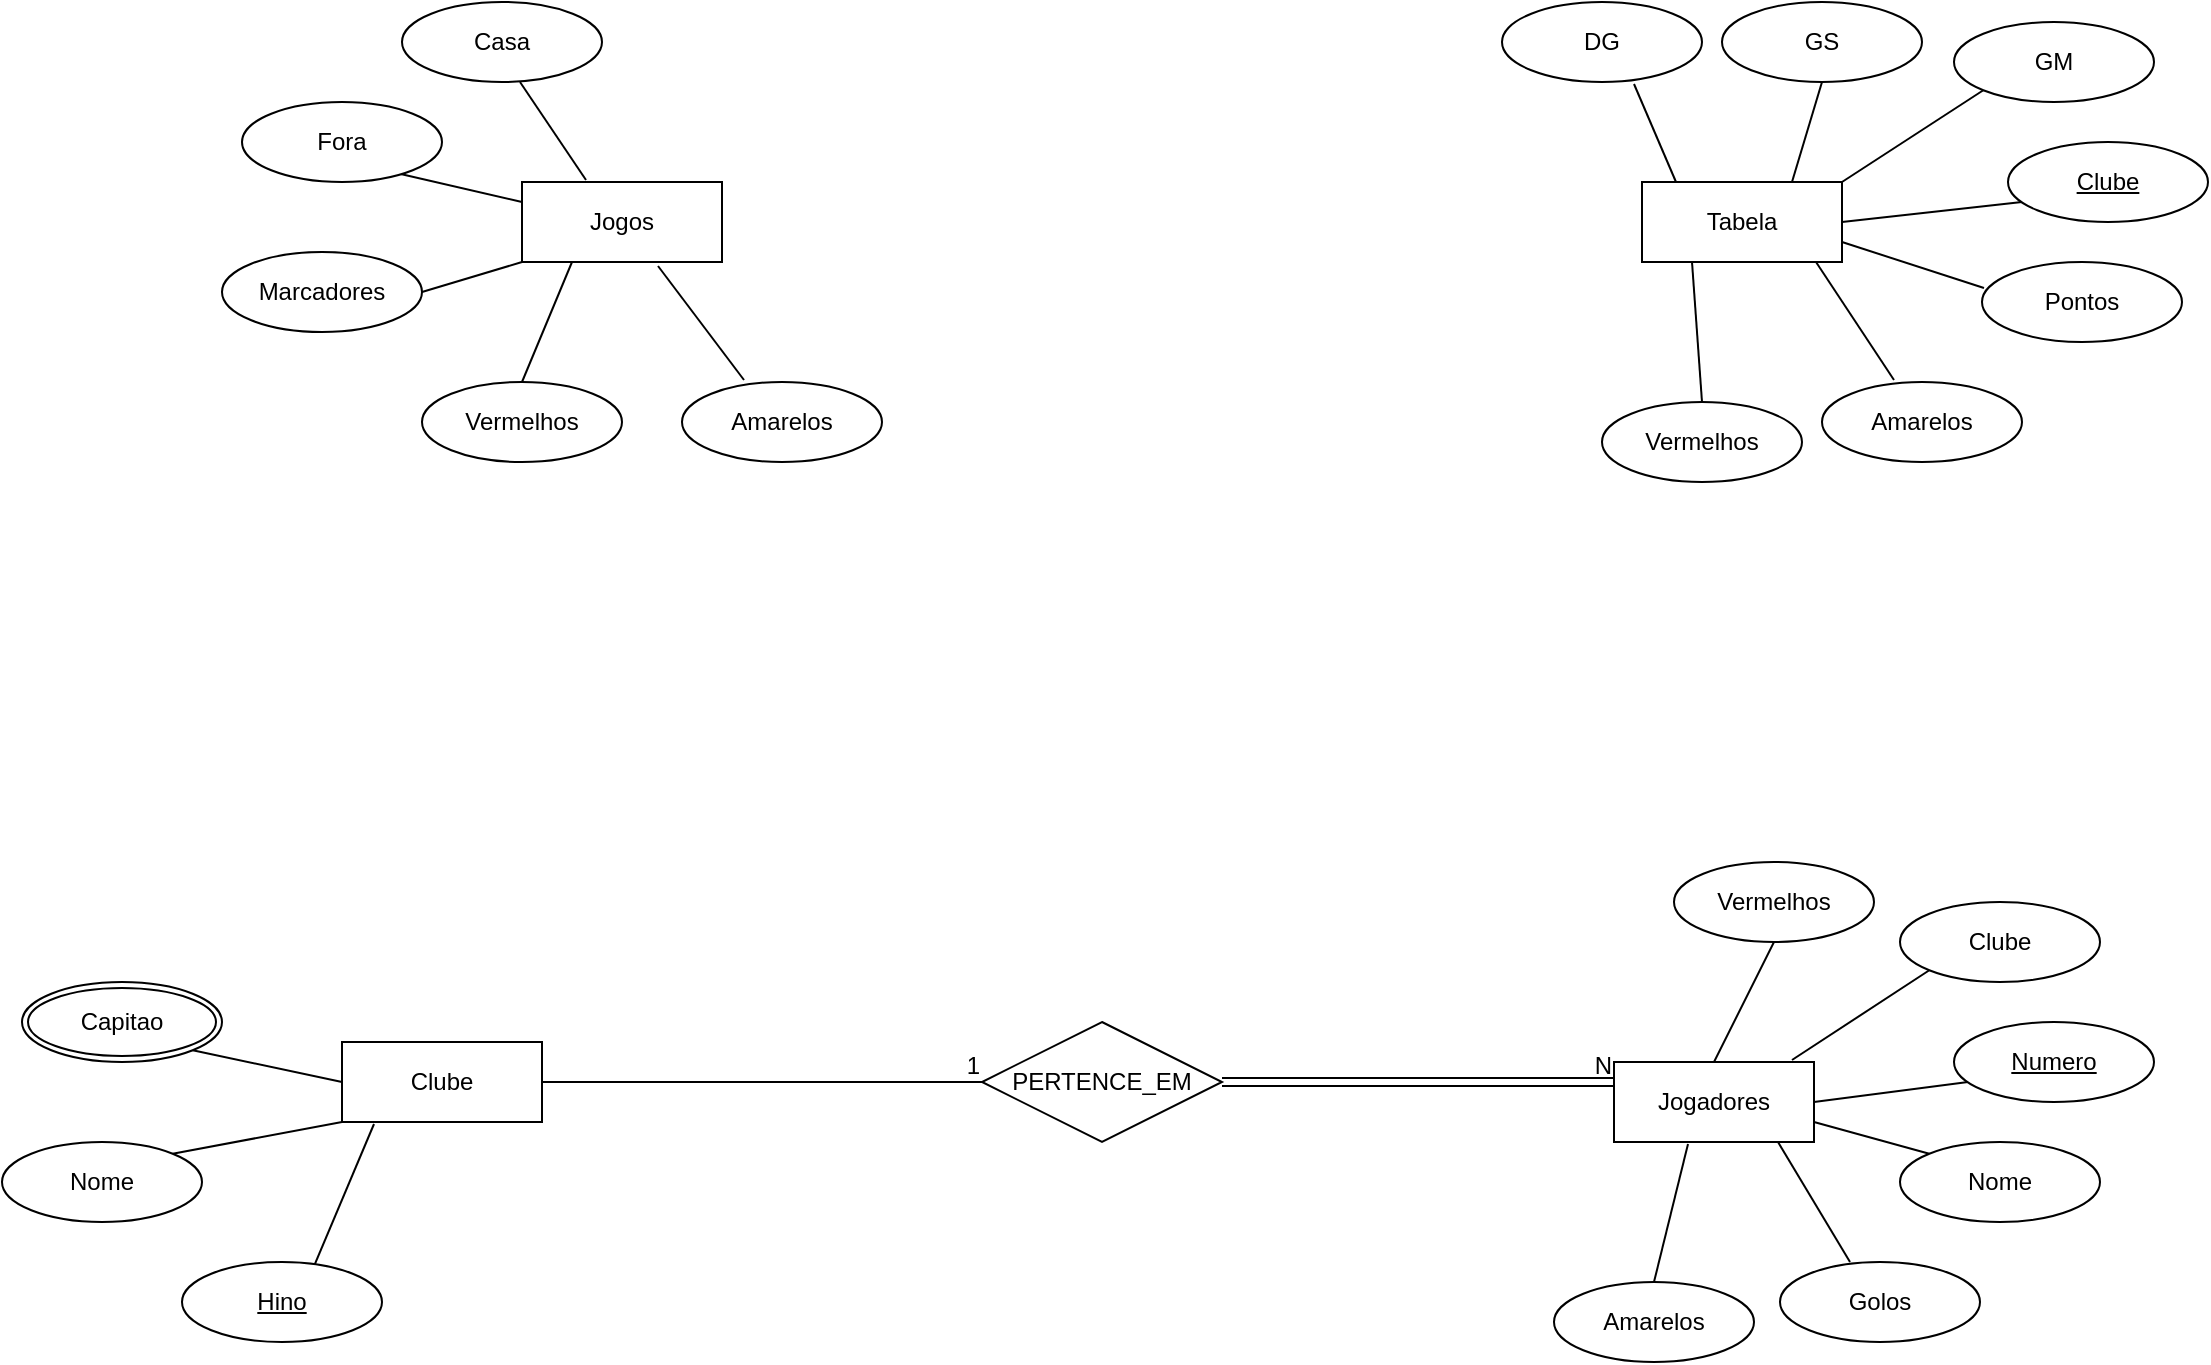 <mxfile version="28.2.5">
  <diagram name="Página-1" id="HU0MJcS1EnPS9WpYYE1q">
    <mxGraphModel dx="1427" dy="785" grid="1" gridSize="10" guides="1" tooltips="1" connect="1" arrows="1" fold="1" page="1" pageScale="1" pageWidth="1654" pageHeight="2336" math="0" shadow="0">
      <root>
        <mxCell id="0" />
        <mxCell id="1" parent="0" />
        <mxCell id="aM0b5eSv0ra9xE6SFTWJ-2" value="Clube" style="whiteSpace=wrap;html=1;align=center;" parent="1" vertex="1">
          <mxGeometry x="210" y="600" width="100" height="40" as="geometry" />
        </mxCell>
        <mxCell id="u71Uf3ofdc76bM-bpOq3-2" value="Jogos" style="whiteSpace=wrap;html=1;align=center;" vertex="1" parent="1">
          <mxGeometry x="300" y="170" width="100" height="40" as="geometry" />
        </mxCell>
        <mxCell id="u71Uf3ofdc76bM-bpOq3-3" value="Jogadores" style="whiteSpace=wrap;html=1;align=center;" vertex="1" parent="1">
          <mxGeometry x="846" y="610" width="100" height="40" as="geometry" />
        </mxCell>
        <mxCell id="u71Uf3ofdc76bM-bpOq3-4" value="Tabela" style="whiteSpace=wrap;html=1;align=center;" vertex="1" parent="1">
          <mxGeometry x="860" y="170" width="100" height="40" as="geometry" />
        </mxCell>
        <mxCell id="u71Uf3ofdc76bM-bpOq3-5" value="" style="endArrow=none;html=1;rounded=0;exitX=0.16;exitY=1.025;exitDx=0;exitDy=0;entryX=0.5;entryY=1;entryDx=0;entryDy=0;exitPerimeter=0;" edge="1" parent="1" source="aM0b5eSv0ra9xE6SFTWJ-2" target="u71Uf3ofdc76bM-bpOq3-7">
          <mxGeometry relative="1" as="geometry">
            <mxPoint x="250" y="600" as="sourcePoint" />
            <mxPoint x="200" y="540" as="targetPoint" />
          </mxGeometry>
        </mxCell>
        <mxCell id="u71Uf3ofdc76bM-bpOq3-7" value="Hino" style="ellipse;whiteSpace=wrap;html=1;align=center;fontStyle=4;" vertex="1" parent="1">
          <mxGeometry x="130" y="710" width="100" height="40" as="geometry" />
        </mxCell>
        <mxCell id="u71Uf3ofdc76bM-bpOq3-8" value="" style="endArrow=none;html=1;rounded=0;exitX=0;exitY=0.5;exitDx=0;exitDy=0;entryX=1;entryY=1;entryDx=0;entryDy=0;" edge="1" parent="1" source="aM0b5eSv0ra9xE6SFTWJ-2" target="u71Uf3ofdc76bM-bpOq3-57">
          <mxGeometry relative="1" as="geometry">
            <mxPoint x="270" y="600" as="sourcePoint" />
            <mxPoint x="125.355" y="594.142" as="targetPoint" />
          </mxGeometry>
        </mxCell>
        <mxCell id="u71Uf3ofdc76bM-bpOq3-10" value="" style="endArrow=none;html=1;rounded=0;exitX=0;exitY=1;exitDx=0;exitDy=0;entryX=1;entryY=0;entryDx=0;entryDy=0;" edge="1" parent="1" target="u71Uf3ofdc76bM-bpOq3-11" source="aM0b5eSv0ra9xE6SFTWJ-2">
          <mxGeometry relative="1" as="geometry">
            <mxPoint x="230" y="740" as="sourcePoint" />
            <mxPoint x="150" y="710" as="targetPoint" />
          </mxGeometry>
        </mxCell>
        <mxCell id="u71Uf3ofdc76bM-bpOq3-11" value="Nome" style="ellipse;whiteSpace=wrap;html=1;align=center;" vertex="1" parent="1">
          <mxGeometry x="40" y="650" width="100" height="40" as="geometry" />
        </mxCell>
        <mxCell id="u71Uf3ofdc76bM-bpOq3-12" value="" style="endArrow=none;html=1;rounded=0;entryX=0.89;entryY=-0.025;entryDx=0;entryDy=0;entryPerimeter=0;exitX=0;exitY=1;exitDx=0;exitDy=0;" edge="1" parent="1" source="u71Uf3ofdc76bM-bpOq3-19" target="u71Uf3ofdc76bM-bpOq3-3">
          <mxGeometry relative="1" as="geometry">
            <mxPoint x="989" y="550" as="sourcePoint" />
            <mxPoint x="949" y="630" as="targetPoint" />
          </mxGeometry>
        </mxCell>
        <mxCell id="u71Uf3ofdc76bM-bpOq3-14" value="" style="endArrow=none;html=1;rounded=0;entryX=0;entryY=0;entryDx=0;entryDy=0;exitX=1;exitY=0.75;exitDx=0;exitDy=0;" edge="1" parent="1" target="u71Uf3ofdc76bM-bpOq3-15" source="u71Uf3ofdc76bM-bpOq3-3">
          <mxGeometry relative="1" as="geometry">
            <mxPoint x="939" y="640" as="sourcePoint" />
            <mxPoint x="887" y="711" as="targetPoint" />
          </mxGeometry>
        </mxCell>
        <mxCell id="u71Uf3ofdc76bM-bpOq3-15" value="Nome" style="ellipse;whiteSpace=wrap;html=1;align=center;" vertex="1" parent="1">
          <mxGeometry x="989" y="650" width="100" height="40" as="geometry" />
        </mxCell>
        <mxCell id="u71Uf3ofdc76bM-bpOq3-16" value="" style="endArrow=none;html=1;rounded=0;exitX=1;exitY=0.5;exitDx=0;exitDy=0;entryX=0.07;entryY=0.75;entryDx=0;entryDy=0;entryPerimeter=0;" edge="1" parent="1" target="u71Uf3ofdc76bM-bpOq3-27" source="u71Uf3ofdc76bM-bpOq3-3">
          <mxGeometry relative="1" as="geometry">
            <mxPoint x="939" y="620" as="sourcePoint" />
            <mxPoint x="1026" y="621" as="targetPoint" />
          </mxGeometry>
        </mxCell>
        <mxCell id="u71Uf3ofdc76bM-bpOq3-19" value="Clube" style="ellipse;whiteSpace=wrap;html=1;align=center;" vertex="1" parent="1">
          <mxGeometry x="989" y="530" width="100" height="40" as="geometry" />
        </mxCell>
        <mxCell id="u71Uf3ofdc76bM-bpOq3-20" value="" style="endArrow=none;html=1;rounded=0;entryX=0.82;entryY=1;entryDx=0;entryDy=0;entryPerimeter=0;exitX=0.35;exitY=0;exitDx=0;exitDy=0;exitPerimeter=0;" edge="1" parent="1" source="u71Uf3ofdc76bM-bpOq3-22" target="u71Uf3ofdc76bM-bpOq3-3">
          <mxGeometry relative="1" as="geometry">
            <mxPoint x="979" y="730" as="sourcePoint" />
            <mxPoint x="919" y="650" as="targetPoint" />
          </mxGeometry>
        </mxCell>
        <mxCell id="u71Uf3ofdc76bM-bpOq3-22" value="Golos" style="ellipse;whiteSpace=wrap;html=1;align=center;" vertex="1" parent="1">
          <mxGeometry x="929" y="710" width="100" height="40" as="geometry" />
        </mxCell>
        <mxCell id="u71Uf3ofdc76bM-bpOq3-23" value="" style="endArrow=none;html=1;rounded=0;entryX=0.37;entryY=1.025;entryDx=0;entryDy=0;entryPerimeter=0;exitX=0.5;exitY=0;exitDx=0;exitDy=0;" edge="1" parent="1" source="u71Uf3ofdc76bM-bpOq3-24" target="u71Uf3ofdc76bM-bpOq3-3">
          <mxGeometry relative="1" as="geometry">
            <mxPoint x="857" y="730" as="sourcePoint" />
            <mxPoint x="806" y="650" as="targetPoint" />
            <Array as="points" />
          </mxGeometry>
        </mxCell>
        <mxCell id="u71Uf3ofdc76bM-bpOq3-24" value="Amarelos" style="ellipse;whiteSpace=wrap;html=1;align=center;" vertex="1" parent="1">
          <mxGeometry x="816" y="720" width="100" height="40" as="geometry" />
        </mxCell>
        <mxCell id="u71Uf3ofdc76bM-bpOq3-25" value="" style="endArrow=none;html=1;rounded=0;entryX=0.5;entryY=1;entryDx=0;entryDy=0;exitX=0.5;exitY=0;exitDx=0;exitDy=0;" edge="1" parent="1" source="u71Uf3ofdc76bM-bpOq3-3" target="u71Uf3ofdc76bM-bpOq3-26">
          <mxGeometry relative="1" as="geometry">
            <mxPoint x="887.5" y="610" as="sourcePoint" />
            <mxPoint x="904.5" y="541" as="targetPoint" />
            <Array as="points" />
          </mxGeometry>
        </mxCell>
        <mxCell id="u71Uf3ofdc76bM-bpOq3-26" value="Vermelhos" style="ellipse;whiteSpace=wrap;html=1;align=center;" vertex="1" parent="1">
          <mxGeometry x="876" y="510" width="100" height="40" as="geometry" />
        </mxCell>
        <mxCell id="u71Uf3ofdc76bM-bpOq3-27" value="Numero" style="ellipse;whiteSpace=wrap;html=1;align=center;fontStyle=4;" vertex="1" parent="1">
          <mxGeometry x="1016" y="590" width="100" height="40" as="geometry" />
        </mxCell>
        <mxCell id="u71Uf3ofdc76bM-bpOq3-29" value="" style="endArrow=none;html=1;rounded=0;entryX=1;entryY=0;entryDx=0;entryDy=0;exitX=0;exitY=1;exitDx=0;exitDy=0;" edge="1" parent="1" source="u71Uf3ofdc76bM-bpOq3-33" target="u71Uf3ofdc76bM-bpOq3-4">
          <mxGeometry relative="1" as="geometry">
            <mxPoint x="1016" y="110" as="sourcePoint" />
            <mxPoint x="962" y="169" as="targetPoint" />
          </mxGeometry>
        </mxCell>
        <mxCell id="u71Uf3ofdc76bM-bpOq3-30" value="" style="endArrow=none;html=1;rounded=0;entryX=0.01;entryY=0.325;entryDx=0;entryDy=0;exitX=1;exitY=0.75;exitDx=0;exitDy=0;entryPerimeter=0;" edge="1" parent="1" target="u71Uf3ofdc76bM-bpOq3-31" source="u71Uf3ofdc76bM-bpOq3-4">
          <mxGeometry relative="1" as="geometry">
            <mxPoint x="973" y="200" as="sourcePoint" />
            <mxPoint x="914" y="271" as="targetPoint" />
          </mxGeometry>
        </mxCell>
        <mxCell id="u71Uf3ofdc76bM-bpOq3-31" value="Pontos" style="ellipse;whiteSpace=wrap;html=1;align=center;" vertex="1" parent="1">
          <mxGeometry x="1030" y="210" width="100" height="40" as="geometry" />
        </mxCell>
        <mxCell id="u71Uf3ofdc76bM-bpOq3-32" value="" style="endArrow=none;html=1;rounded=0;exitX=1;exitY=0.5;exitDx=0;exitDy=0;entryX=0.07;entryY=0.75;entryDx=0;entryDy=0;entryPerimeter=0;" edge="1" parent="1" target="u71Uf3ofdc76bM-bpOq3-36" source="u71Uf3ofdc76bM-bpOq3-4">
          <mxGeometry relative="1" as="geometry">
            <mxPoint x="973" y="190" as="sourcePoint" />
            <mxPoint x="1053" y="181" as="targetPoint" />
          </mxGeometry>
        </mxCell>
        <mxCell id="u71Uf3ofdc76bM-bpOq3-33" value="GM" style="ellipse;whiteSpace=wrap;html=1;align=center;" vertex="1" parent="1">
          <mxGeometry x="1016" y="90" width="100" height="40" as="geometry" />
        </mxCell>
        <mxCell id="u71Uf3ofdc76bM-bpOq3-34" value="" style="endArrow=none;html=1;rounded=0;entryX=0.5;entryY=1;entryDx=0;entryDy=0;exitX=0.75;exitY=0;exitDx=0;exitDy=0;" edge="1" parent="1" target="u71Uf3ofdc76bM-bpOq3-35" source="u71Uf3ofdc76bM-bpOq3-4">
          <mxGeometry relative="1" as="geometry">
            <mxPoint x="923" y="170" as="sourcePoint" />
            <mxPoint x="931.5" y="101" as="targetPoint" />
            <Array as="points" />
          </mxGeometry>
        </mxCell>
        <mxCell id="u71Uf3ofdc76bM-bpOq3-35" value="GS" style="ellipse;whiteSpace=wrap;html=1;align=center;" vertex="1" parent="1">
          <mxGeometry x="900" y="80" width="100" height="40" as="geometry" />
        </mxCell>
        <mxCell id="u71Uf3ofdc76bM-bpOq3-36" value="Clube" style="ellipse;whiteSpace=wrap;html=1;align=center;fontStyle=4;" vertex="1" parent="1">
          <mxGeometry x="1043" y="150" width="100" height="40" as="geometry" />
        </mxCell>
        <mxCell id="u71Uf3ofdc76bM-bpOq3-38" value="" style="endArrow=none;html=1;rounded=0;entryX=0.66;entryY=1.025;entryDx=0;entryDy=0;exitX=0.17;exitY=0;exitDx=0;exitDy=0;exitPerimeter=0;entryPerimeter=0;" edge="1" parent="1" target="u71Uf3ofdc76bM-bpOq3-39" source="u71Uf3ofdc76bM-bpOq3-4">
          <mxGeometry relative="1" as="geometry">
            <mxPoint x="809" y="170" as="sourcePoint" />
            <mxPoint x="805.5" y="101" as="targetPoint" />
            <Array as="points" />
          </mxGeometry>
        </mxCell>
        <mxCell id="u71Uf3ofdc76bM-bpOq3-39" value="DG" style="ellipse;whiteSpace=wrap;html=1;align=center;" vertex="1" parent="1">
          <mxGeometry x="790" y="80" width="100" height="40" as="geometry" />
        </mxCell>
        <mxCell id="u71Uf3ofdc76bM-bpOq3-40" value="" style="endArrow=none;html=1;rounded=0;entryX=0.37;entryY=1.025;entryDx=0;entryDy=0;entryPerimeter=0;exitX=0.36;exitY=-0.025;exitDx=0;exitDy=0;exitPerimeter=0;" edge="1" parent="1" source="u71Uf3ofdc76bM-bpOq3-41">
          <mxGeometry relative="1" as="geometry">
            <mxPoint x="921" y="289" as="sourcePoint" />
            <mxPoint x="947" y="210" as="targetPoint" />
            <Array as="points" />
          </mxGeometry>
        </mxCell>
        <mxCell id="u71Uf3ofdc76bM-bpOq3-41" value="Amarelos" style="ellipse;whiteSpace=wrap;html=1;align=center;" vertex="1" parent="1">
          <mxGeometry x="950" y="270" width="100" height="40" as="geometry" />
        </mxCell>
        <mxCell id="u71Uf3ofdc76bM-bpOq3-43" value="Vermelhos" style="ellipse;whiteSpace=wrap;html=1;align=center;" vertex="1" parent="1">
          <mxGeometry x="840" y="280" width="100" height="40" as="geometry" />
        </mxCell>
        <mxCell id="u71Uf3ofdc76bM-bpOq3-45" value="" style="endArrow=none;html=1;rounded=0;entryX=0.25;entryY=1;entryDx=0;entryDy=0;exitX=0.5;exitY=0;exitDx=0;exitDy=0;" edge="1" parent="1" source="u71Uf3ofdc76bM-bpOq3-43" target="u71Uf3ofdc76bM-bpOq3-4">
          <mxGeometry relative="1" as="geometry">
            <mxPoint x="870" y="260" as="sourcePoint" />
            <mxPoint x="900" y="200" as="targetPoint" />
            <Array as="points" />
          </mxGeometry>
        </mxCell>
        <mxCell id="u71Uf3ofdc76bM-bpOq3-46" value="" style="endArrow=none;html=1;rounded=0;exitX=0.32;exitY=-0.025;exitDx=0;exitDy=0;exitPerimeter=0;entryX=0.59;entryY=1;entryDx=0;entryDy=0;entryPerimeter=0;" edge="1" parent="1" source="u71Uf3ofdc76bM-bpOq3-2" target="u71Uf3ofdc76bM-bpOq3-47">
          <mxGeometry relative="1" as="geometry">
            <mxPoint x="320" y="170" as="sourcePoint" />
            <mxPoint x="300" y="110" as="targetPoint" />
          </mxGeometry>
        </mxCell>
        <mxCell id="u71Uf3ofdc76bM-bpOq3-47" value="Casa" style="ellipse;whiteSpace=wrap;html=1;align=center;" vertex="1" parent="1">
          <mxGeometry x="240" y="80" width="100" height="40" as="geometry" />
        </mxCell>
        <mxCell id="u71Uf3ofdc76bM-bpOq3-48" value="" style="endArrow=none;html=1;rounded=0;exitX=0;exitY=0.25;exitDx=0;exitDy=0;entryX=0.75;entryY=0.875;entryDx=0;entryDy=0;entryPerimeter=0;" edge="1" parent="1" target="u71Uf3ofdc76bM-bpOq3-49" source="u71Uf3ofdc76bM-bpOq3-2">
          <mxGeometry relative="1" as="geometry">
            <mxPoint x="252" y="209" as="sourcePoint" />
            <mxPoint x="220" y="150" as="targetPoint" />
          </mxGeometry>
        </mxCell>
        <mxCell id="u71Uf3ofdc76bM-bpOq3-49" value="Fora" style="ellipse;whiteSpace=wrap;html=1;align=center;" vertex="1" parent="1">
          <mxGeometry x="160" y="130" width="100" height="40" as="geometry" />
        </mxCell>
        <mxCell id="u71Uf3ofdc76bM-bpOq3-50" value="" style="endArrow=none;html=1;rounded=0;entryX=0.68;entryY=1.05;entryDx=0;entryDy=0;entryPerimeter=0;exitX=0.31;exitY=-0.025;exitDx=0;exitDy=0;exitPerimeter=0;" edge="1" parent="1" source="u71Uf3ofdc76bM-bpOq3-51" target="u71Uf3ofdc76bM-bpOq3-2">
          <mxGeometry relative="1" as="geometry">
            <mxPoint x="390" y="270" as="sourcePoint" />
            <mxPoint x="397" y="210" as="targetPoint" />
            <Array as="points" />
          </mxGeometry>
        </mxCell>
        <mxCell id="u71Uf3ofdc76bM-bpOq3-51" value="Amarelos" style="ellipse;whiteSpace=wrap;html=1;align=center;" vertex="1" parent="1">
          <mxGeometry x="380" y="270" width="100" height="40" as="geometry" />
        </mxCell>
        <mxCell id="u71Uf3ofdc76bM-bpOq3-52" value="Vermelhos" style="ellipse;whiteSpace=wrap;html=1;align=center;" vertex="1" parent="1">
          <mxGeometry x="250" y="270" width="100" height="40" as="geometry" />
        </mxCell>
        <mxCell id="u71Uf3ofdc76bM-bpOq3-53" value="" style="endArrow=none;html=1;rounded=0;entryX=0.25;entryY=1;entryDx=0;entryDy=0;exitX=0.5;exitY=0;exitDx=0;exitDy=0;" edge="1" parent="1" source="u71Uf3ofdc76bM-bpOq3-52" target="u71Uf3ofdc76bM-bpOq3-2">
          <mxGeometry relative="1" as="geometry">
            <mxPoint x="320" y="260" as="sourcePoint" />
            <mxPoint x="335" y="210" as="targetPoint" />
            <Array as="points" />
          </mxGeometry>
        </mxCell>
        <mxCell id="u71Uf3ofdc76bM-bpOq3-55" value="" style="endArrow=none;html=1;rounded=0;exitX=0;exitY=1;exitDx=0;exitDy=0;entryX=1;entryY=0.5;entryDx=0;entryDy=0;" edge="1" parent="1" target="u71Uf3ofdc76bM-bpOq3-56" source="u71Uf3ofdc76bM-bpOq3-2">
          <mxGeometry relative="1" as="geometry">
            <mxPoint x="290" y="255" as="sourcePoint" />
            <mxPoint x="210" y="225" as="targetPoint" />
          </mxGeometry>
        </mxCell>
        <mxCell id="u71Uf3ofdc76bM-bpOq3-56" value="Marcadores" style="ellipse;whiteSpace=wrap;html=1;align=center;" vertex="1" parent="1">
          <mxGeometry x="150" y="205" width="100" height="40" as="geometry" />
        </mxCell>
        <mxCell id="u71Uf3ofdc76bM-bpOq3-57" value="Capitao" style="ellipse;shape=doubleEllipse;margin=3;whiteSpace=wrap;html=1;align=center;" vertex="1" parent="1">
          <mxGeometry x="50" y="570" width="100" height="40" as="geometry" />
        </mxCell>
        <mxCell id="u71Uf3ofdc76bM-bpOq3-59" value="PERTENCE_EM" style="shape=rhombus;perimeter=rhombusPerimeter;whiteSpace=wrap;html=1;align=center;" vertex="1" parent="1">
          <mxGeometry x="530" y="590" width="120" height="60" as="geometry" />
        </mxCell>
        <mxCell id="u71Uf3ofdc76bM-bpOq3-60" value="" style="endArrow=none;html=1;rounded=0;entryX=0;entryY=0.5;entryDx=0;entryDy=0;exitX=1;exitY=0.5;exitDx=0;exitDy=0;" edge="1" parent="1" source="aM0b5eSv0ra9xE6SFTWJ-2" target="u71Uf3ofdc76bM-bpOq3-59">
          <mxGeometry relative="1" as="geometry">
            <mxPoint x="310" y="620" as="sourcePoint" />
            <mxPoint x="470" y="620" as="targetPoint" />
          </mxGeometry>
        </mxCell>
        <mxCell id="u71Uf3ofdc76bM-bpOq3-61" value="1" style="resizable=0;html=1;whiteSpace=wrap;align=right;verticalAlign=bottom;" connectable="0" vertex="1" parent="u71Uf3ofdc76bM-bpOq3-60">
          <mxGeometry x="1" relative="1" as="geometry" />
        </mxCell>
        <mxCell id="u71Uf3ofdc76bM-bpOq3-62" value="" style="shape=link;html=1;rounded=0;entryX=0;entryY=0.25;entryDx=0;entryDy=0;exitX=1;exitY=0.5;exitDx=0;exitDy=0;" edge="1" parent="1" source="u71Uf3ofdc76bM-bpOq3-59" target="u71Uf3ofdc76bM-bpOq3-3">
          <mxGeometry relative="1" as="geometry">
            <mxPoint x="650" y="620" as="sourcePoint" />
            <mxPoint x="810" y="620" as="targetPoint" />
          </mxGeometry>
        </mxCell>
        <mxCell id="u71Uf3ofdc76bM-bpOq3-63" value="N" style="resizable=0;html=1;whiteSpace=wrap;align=right;verticalAlign=bottom;" connectable="0" vertex="1" parent="u71Uf3ofdc76bM-bpOq3-62">
          <mxGeometry x="1" relative="1" as="geometry" />
        </mxCell>
      </root>
    </mxGraphModel>
  </diagram>
</mxfile>
